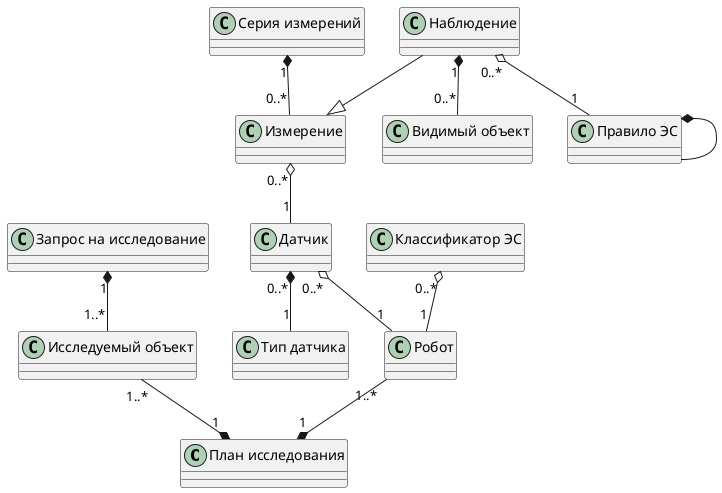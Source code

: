@startuml

class "План исследования" as plan {
}

class "Исследуемый объект" as obj {
}

class "Запрос на исследование" as req {
}

class "Тип датчика" as sensor_type {
}

class "Датчик" as sensor {
}

class "Измерение" as measure {
}

class "Серия измерений" as series {
}

class "Робот" as robot {
}

class "Наблюдение" as cvs_observ {
}

class "Видимый объект" as cvs_obj {
}

class "Классификатор ЭС" as cvs_classifier {
}

class "Правило ЭС" as cvs_es {
}

cvs_es *-- cvs_es
cvs_observ --|> measure
sensor "0..*" *-- "1" sensor_type
cvs_observ "1" *-- "0..*" cvs_obj
cvs_observ "0..*" o-- "1" cvs_es
measure "0..*" o-- "1" sensor
series "1" *-- "0..*" measure

cvs_classifier "0..*" o-- "1" robot
sensor "0..*" o-- "1" robot

obj "1..*" --* "1" plan
req "1" *-- "1..*" obj
robot "1..*" --* "1" plan
@enduml


@enduml
